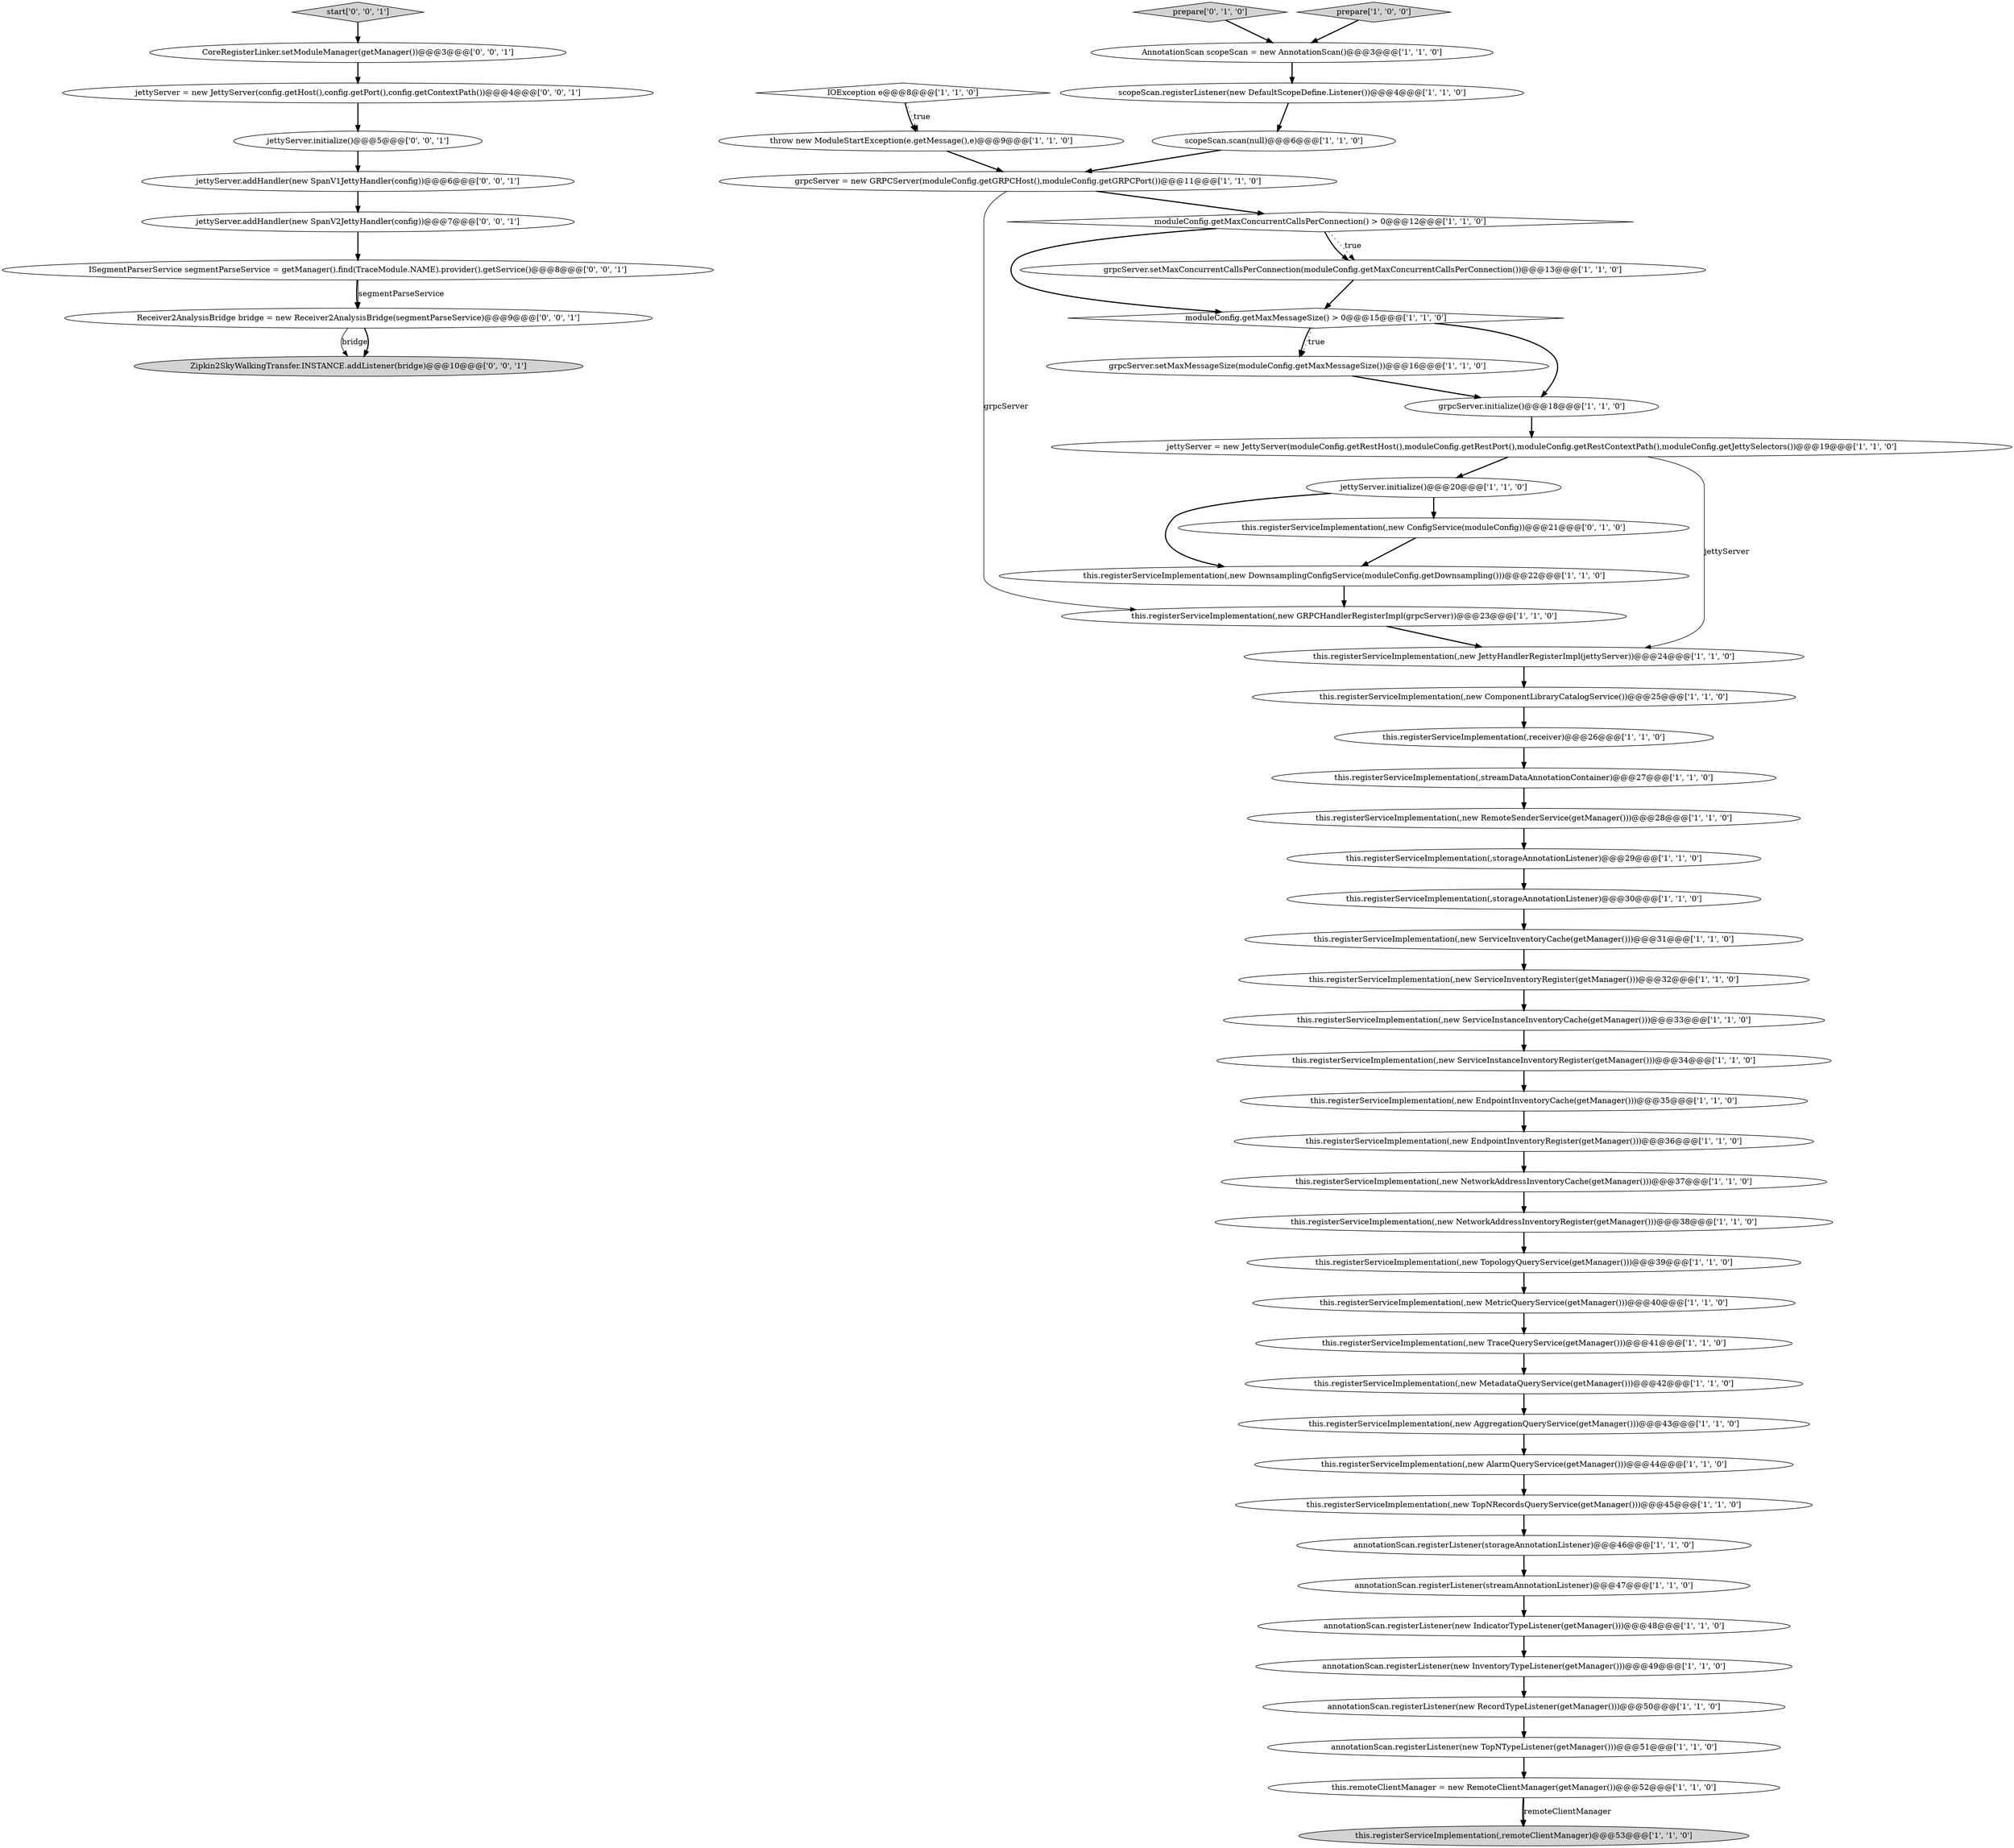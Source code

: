 digraph {
48 [style = filled, label = "CoreRegisterLinker.setModuleManager(getManager())@@@3@@@['0', '0', '1']", fillcolor = white, shape = ellipse image = "AAA0AAABBB3BBB"];
49 [style = filled, label = "jettyServer.initialize()@@@5@@@['0', '0', '1']", fillcolor = white, shape = ellipse image = "AAA0AAABBB3BBB"];
22 [style = filled, label = "this.registerServiceImplementation(,new GRPCHandlerRegisterImpl(grpcServer))@@@23@@@['1', '1', '0']", fillcolor = white, shape = ellipse image = "AAA0AAABBB1BBB"];
6 [style = filled, label = "annotationScan.registerListener(streamAnnotationListener)@@@47@@@['1', '1', '0']", fillcolor = white, shape = ellipse image = "AAA0AAABBB1BBB"];
28 [style = filled, label = "this.registerServiceImplementation(,new JettyHandlerRegisterImpl(jettyServer))@@@24@@@['1', '1', '0']", fillcolor = white, shape = ellipse image = "AAA0AAABBB1BBB"];
20 [style = filled, label = "this.registerServiceImplementation(,new ServiceInventoryCache(getManager()))@@@31@@@['1', '1', '0']", fillcolor = white, shape = ellipse image = "AAA0AAABBB1BBB"];
47 [style = filled, label = "this.registerServiceImplementation(,new ConfigService(moduleConfig))@@@21@@@['0', '1', '0']", fillcolor = white, shape = ellipse image = "AAA1AAABBB2BBB"];
4 [style = filled, label = "annotationScan.registerListener(new IndicatorTypeListener(getManager()))@@@48@@@['1', '1', '0']", fillcolor = white, shape = ellipse image = "AAA0AAABBB1BBB"];
34 [style = filled, label = "annotationScan.registerListener(new InventoryTypeListener(getManager()))@@@49@@@['1', '1', '0']", fillcolor = white, shape = ellipse image = "AAA0AAABBB1BBB"];
1 [style = filled, label = "this.registerServiceImplementation(,new TopNRecordsQueryService(getManager()))@@@45@@@['1', '1', '0']", fillcolor = white, shape = ellipse image = "AAA0AAABBB1BBB"];
27 [style = filled, label = "this.remoteClientManager = new RemoteClientManager(getManager())@@@52@@@['1', '1', '0']", fillcolor = white, shape = ellipse image = "AAA0AAABBB1BBB"];
9 [style = filled, label = "grpcServer.setMaxConcurrentCallsPerConnection(moduleConfig.getMaxConcurrentCallsPerConnection())@@@13@@@['1', '1', '0']", fillcolor = white, shape = ellipse image = "AAA0AAABBB1BBB"];
36 [style = filled, label = "this.registerServiceImplementation(,new ServiceInventoryRegister(getManager()))@@@32@@@['1', '1', '0']", fillcolor = white, shape = ellipse image = "AAA0AAABBB1BBB"];
38 [style = filled, label = "annotationScan.registerListener(storageAnnotationListener)@@@46@@@['1', '1', '0']", fillcolor = white, shape = ellipse image = "AAA0AAABBB1BBB"];
39 [style = filled, label = "this.registerServiceImplementation(,new EndpointInventoryRegister(getManager()))@@@36@@@['1', '1', '0']", fillcolor = white, shape = ellipse image = "AAA0AAABBB1BBB"];
17 [style = filled, label = "this.registerServiceImplementation(,new MetadataQueryService(getManager()))@@@42@@@['1', '1', '0']", fillcolor = white, shape = ellipse image = "AAA0AAABBB1BBB"];
53 [style = filled, label = "jettyServer.addHandler(new SpanV2JettyHandler(config))@@@7@@@['0', '0', '1']", fillcolor = white, shape = ellipse image = "AAA0AAABBB3BBB"];
12 [style = filled, label = "this.registerServiceImplementation(,new AlarmQueryService(getManager()))@@@44@@@['1', '1', '0']", fillcolor = white, shape = ellipse image = "AAA0AAABBB1BBB"];
16 [style = filled, label = "this.registerServiceImplementation(,new MetricQueryService(getManager()))@@@40@@@['1', '1', '0']", fillcolor = white, shape = ellipse image = "AAA0AAABBB1BBB"];
33 [style = filled, label = "this.registerServiceImplementation(,storageAnnotationListener)@@@30@@@['1', '1', '0']", fillcolor = white, shape = ellipse image = "AAA0AAABBB1BBB"];
37 [style = filled, label = "this.registerServiceImplementation(,remoteClientManager)@@@53@@@['1', '1', '0']", fillcolor = lightgray, shape = ellipse image = "AAA0AAABBB1BBB"];
24 [style = filled, label = "this.registerServiceImplementation(,receiver)@@@26@@@['1', '1', '0']", fillcolor = white, shape = ellipse image = "AAA0AAABBB1BBB"];
31 [style = filled, label = "this.registerServiceImplementation(,new TraceQueryService(getManager()))@@@41@@@['1', '1', '0']", fillcolor = white, shape = ellipse image = "AAA0AAABBB1BBB"];
13 [style = filled, label = "this.registerServiceImplementation(,new ServiceInstanceInventoryRegister(getManager()))@@@34@@@['1', '1', '0']", fillcolor = white, shape = ellipse image = "AAA0AAABBB1BBB"];
51 [style = filled, label = "jettyServer = new JettyServer(config.getHost(),config.getPort(),config.getContextPath())@@@4@@@['0', '0', '1']", fillcolor = white, shape = ellipse image = "AAA0AAABBB3BBB"];
56 [style = filled, label = "Zipkin2SkyWalkingTransfer.INSTANCE.addListener(bridge)@@@10@@@['0', '0', '1']", fillcolor = lightgray, shape = ellipse image = "AAA0AAABBB3BBB"];
11 [style = filled, label = "this.registerServiceImplementation(,streamDataAnnotationContainer)@@@27@@@['1', '1', '0']", fillcolor = white, shape = ellipse image = "AAA0AAABBB1BBB"];
14 [style = filled, label = "this.registerServiceImplementation(,new EndpointInventoryCache(getManager()))@@@35@@@['1', '1', '0']", fillcolor = white, shape = ellipse image = "AAA0AAABBB1BBB"];
46 [style = filled, label = "prepare['0', '1', '0']", fillcolor = lightgray, shape = diamond image = "AAA0AAABBB2BBB"];
43 [style = filled, label = "scopeScan.registerListener(new DefaultScopeDefine.Listener())@@@4@@@['1', '1', '0']", fillcolor = white, shape = ellipse image = "AAA0AAABBB1BBB"];
5 [style = filled, label = "moduleConfig.getMaxConcurrentCallsPerConnection() > 0@@@12@@@['1', '1', '0']", fillcolor = white, shape = diamond image = "AAA0AAABBB1BBB"];
21 [style = filled, label = "this.registerServiceImplementation(,new NetworkAddressInventoryCache(getManager()))@@@37@@@['1', '1', '0']", fillcolor = white, shape = ellipse image = "AAA0AAABBB1BBB"];
25 [style = filled, label = "annotationScan.registerListener(new TopNTypeListener(getManager()))@@@51@@@['1', '1', '0']", fillcolor = white, shape = ellipse image = "AAA0AAABBB1BBB"];
40 [style = filled, label = "grpcServer.initialize()@@@18@@@['1', '1', '0']", fillcolor = white, shape = ellipse image = "AAA0AAABBB1BBB"];
44 [style = filled, label = "jettyServer.initialize()@@@20@@@['1', '1', '0']", fillcolor = white, shape = ellipse image = "AAA0AAABBB1BBB"];
0 [style = filled, label = "jettyServer = new JettyServer(moduleConfig.getRestHost(),moduleConfig.getRestPort(),moduleConfig.getRestContextPath(),moduleConfig.getJettySelectors())@@@19@@@['1', '1', '0']", fillcolor = white, shape = ellipse image = "AAA0AAABBB1BBB"];
30 [style = filled, label = "this.registerServiceImplementation(,new ComponentLibraryCatalogService())@@@25@@@['1', '1', '0']", fillcolor = white, shape = ellipse image = "AAA0AAABBB1BBB"];
32 [style = filled, label = "this.registerServiceImplementation(,new DownsamplingConfigService(moduleConfig.getDownsampling()))@@@22@@@['1', '1', '0']", fillcolor = white, shape = ellipse image = "AAA0AAABBB1BBB"];
2 [style = filled, label = "this.registerServiceImplementation(,new NetworkAddressInventoryRegister(getManager()))@@@38@@@['1', '1', '0']", fillcolor = white, shape = ellipse image = "AAA0AAABBB1BBB"];
35 [style = filled, label = "annotationScan.registerListener(new RecordTypeListener(getManager()))@@@50@@@['1', '1', '0']", fillcolor = white, shape = ellipse image = "AAA0AAABBB1BBB"];
15 [style = filled, label = "throw new ModuleStartException(e.getMessage(),e)@@@9@@@['1', '1', '0']", fillcolor = white, shape = ellipse image = "AAA0AAABBB1BBB"];
8 [style = filled, label = "AnnotationScan scopeScan = new AnnotationScan()@@@3@@@['1', '1', '0']", fillcolor = white, shape = ellipse image = "AAA0AAABBB1BBB"];
18 [style = filled, label = "prepare['1', '0', '0']", fillcolor = lightgray, shape = diamond image = "AAA0AAABBB1BBB"];
42 [style = filled, label = "grpcServer.setMaxMessageSize(moduleConfig.getMaxMessageSize())@@@16@@@['1', '1', '0']", fillcolor = white, shape = ellipse image = "AAA0AAABBB1BBB"];
54 [style = filled, label = "ISegmentParserService segmentParseService = getManager().find(TraceModule.NAME).provider().getService()@@@8@@@['0', '0', '1']", fillcolor = white, shape = ellipse image = "AAA0AAABBB3BBB"];
7 [style = filled, label = "moduleConfig.getMaxMessageSize() > 0@@@15@@@['1', '1', '0']", fillcolor = white, shape = diamond image = "AAA0AAABBB1BBB"];
3 [style = filled, label = "this.registerServiceImplementation(,new AggregationQueryService(getManager()))@@@43@@@['1', '1', '0']", fillcolor = white, shape = ellipse image = "AAA0AAABBB1BBB"];
23 [style = filled, label = "this.registerServiceImplementation(,storageAnnotationListener)@@@29@@@['1', '1', '0']", fillcolor = white, shape = ellipse image = "AAA0AAABBB1BBB"];
52 [style = filled, label = "jettyServer.addHandler(new SpanV1JettyHandler(config))@@@6@@@['0', '0', '1']", fillcolor = white, shape = ellipse image = "AAA0AAABBB3BBB"];
10 [style = filled, label = "this.registerServiceImplementation(,new TopologyQueryService(getManager()))@@@39@@@['1', '1', '0']", fillcolor = white, shape = ellipse image = "AAA0AAABBB1BBB"];
41 [style = filled, label = "grpcServer = new GRPCServer(moduleConfig.getGRPCHost(),moduleConfig.getGRPCPort())@@@11@@@['1', '1', '0']", fillcolor = white, shape = ellipse image = "AAA0AAABBB1BBB"];
19 [style = filled, label = "this.registerServiceImplementation(,new ServiceInstanceInventoryCache(getManager()))@@@33@@@['1', '1', '0']", fillcolor = white, shape = ellipse image = "AAA0AAABBB1BBB"];
45 [style = filled, label = "scopeScan.scan(null)@@@6@@@['1', '1', '0']", fillcolor = white, shape = ellipse image = "AAA0AAABBB1BBB"];
50 [style = filled, label = "Receiver2AnalysisBridge bridge = new Receiver2AnalysisBridge(segmentParseService)@@@9@@@['0', '0', '1']", fillcolor = white, shape = ellipse image = "AAA0AAABBB3BBB"];
29 [style = filled, label = "IOException e@@@8@@@['1', '1', '0']", fillcolor = white, shape = diamond image = "AAA0AAABBB1BBB"];
55 [style = filled, label = "start['0', '0', '1']", fillcolor = lightgray, shape = diamond image = "AAA0AAABBB3BBB"];
26 [style = filled, label = "this.registerServiceImplementation(,new RemoteSenderService(getManager()))@@@28@@@['1', '1', '0']", fillcolor = white, shape = ellipse image = "AAA0AAABBB1BBB"];
10->16 [style = bold, label=""];
28->30 [style = bold, label=""];
53->54 [style = bold, label=""];
7->42 [style = bold, label=""];
4->34 [style = bold, label=""];
29->15 [style = dotted, label="true"];
38->6 [style = bold, label=""];
6->4 [style = bold, label=""];
43->45 [style = bold, label=""];
40->0 [style = bold, label=""];
48->51 [style = bold, label=""];
36->19 [style = bold, label=""];
14->39 [style = bold, label=""];
5->9 [style = dotted, label="true"];
11->26 [style = bold, label=""];
23->33 [style = bold, label=""];
12->1 [style = bold, label=""];
44->32 [style = bold, label=""];
24->11 [style = bold, label=""];
45->41 [style = bold, label=""];
39->21 [style = bold, label=""];
2->10 [style = bold, label=""];
33->20 [style = bold, label=""];
27->37 [style = bold, label=""];
17->3 [style = bold, label=""];
5->9 [style = bold, label=""];
47->32 [style = bold, label=""];
50->56 [style = solid, label="bridge"];
19->13 [style = bold, label=""];
0->44 [style = bold, label=""];
21->2 [style = bold, label=""];
55->48 [style = bold, label=""];
31->17 [style = bold, label=""];
3->12 [style = bold, label=""];
42->40 [style = bold, label=""];
7->40 [style = bold, label=""];
44->47 [style = bold, label=""];
15->41 [style = bold, label=""];
22->28 [style = bold, label=""];
27->37 [style = solid, label="remoteClientManager"];
32->22 [style = bold, label=""];
16->31 [style = bold, label=""];
29->15 [style = bold, label=""];
35->25 [style = bold, label=""];
26->23 [style = bold, label=""];
1->38 [style = bold, label=""];
49->52 [style = bold, label=""];
51->49 [style = bold, label=""];
0->28 [style = solid, label="jettyServer"];
34->35 [style = bold, label=""];
20->36 [style = bold, label=""];
18->8 [style = bold, label=""];
46->8 [style = bold, label=""];
52->53 [style = bold, label=""];
8->43 [style = bold, label=""];
13->14 [style = bold, label=""];
25->27 [style = bold, label=""];
54->50 [style = bold, label=""];
41->5 [style = bold, label=""];
50->56 [style = bold, label=""];
41->22 [style = solid, label="grpcServer"];
54->50 [style = solid, label="segmentParseService"];
30->24 [style = bold, label=""];
5->7 [style = bold, label=""];
7->42 [style = dotted, label="true"];
9->7 [style = bold, label=""];
}

